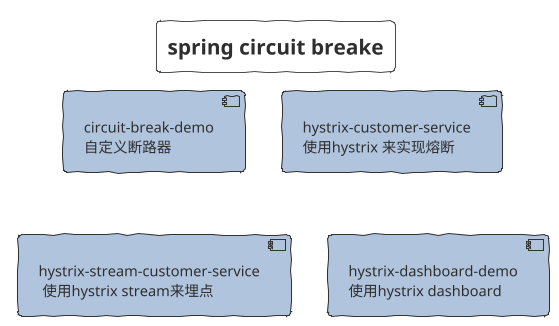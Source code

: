 @startuml SPRING_CIRCUIT_BREAKE
!theme sketchy-outline
title spring circuit breake
skinparam interface {
}
skinparam component {
   backgroundColor LightSteelBlue
   FontSize 14
   ArrowFontSize 14
   ArrowFontColor #777777
   ArrowColor #FF6655
}
 component cbd[
   circuit-break-demo
   自定义断路器 
   ]

component hcs[
hystrix-customer-service
使用hystrix 来实现熔断
]
component hscs[
hystrix-stream-customer-service
 使用hystrix stream来埋点
]
component hdd[
hystrix-dashboard-demo
使用hystrix dashboard
]
@enduml
